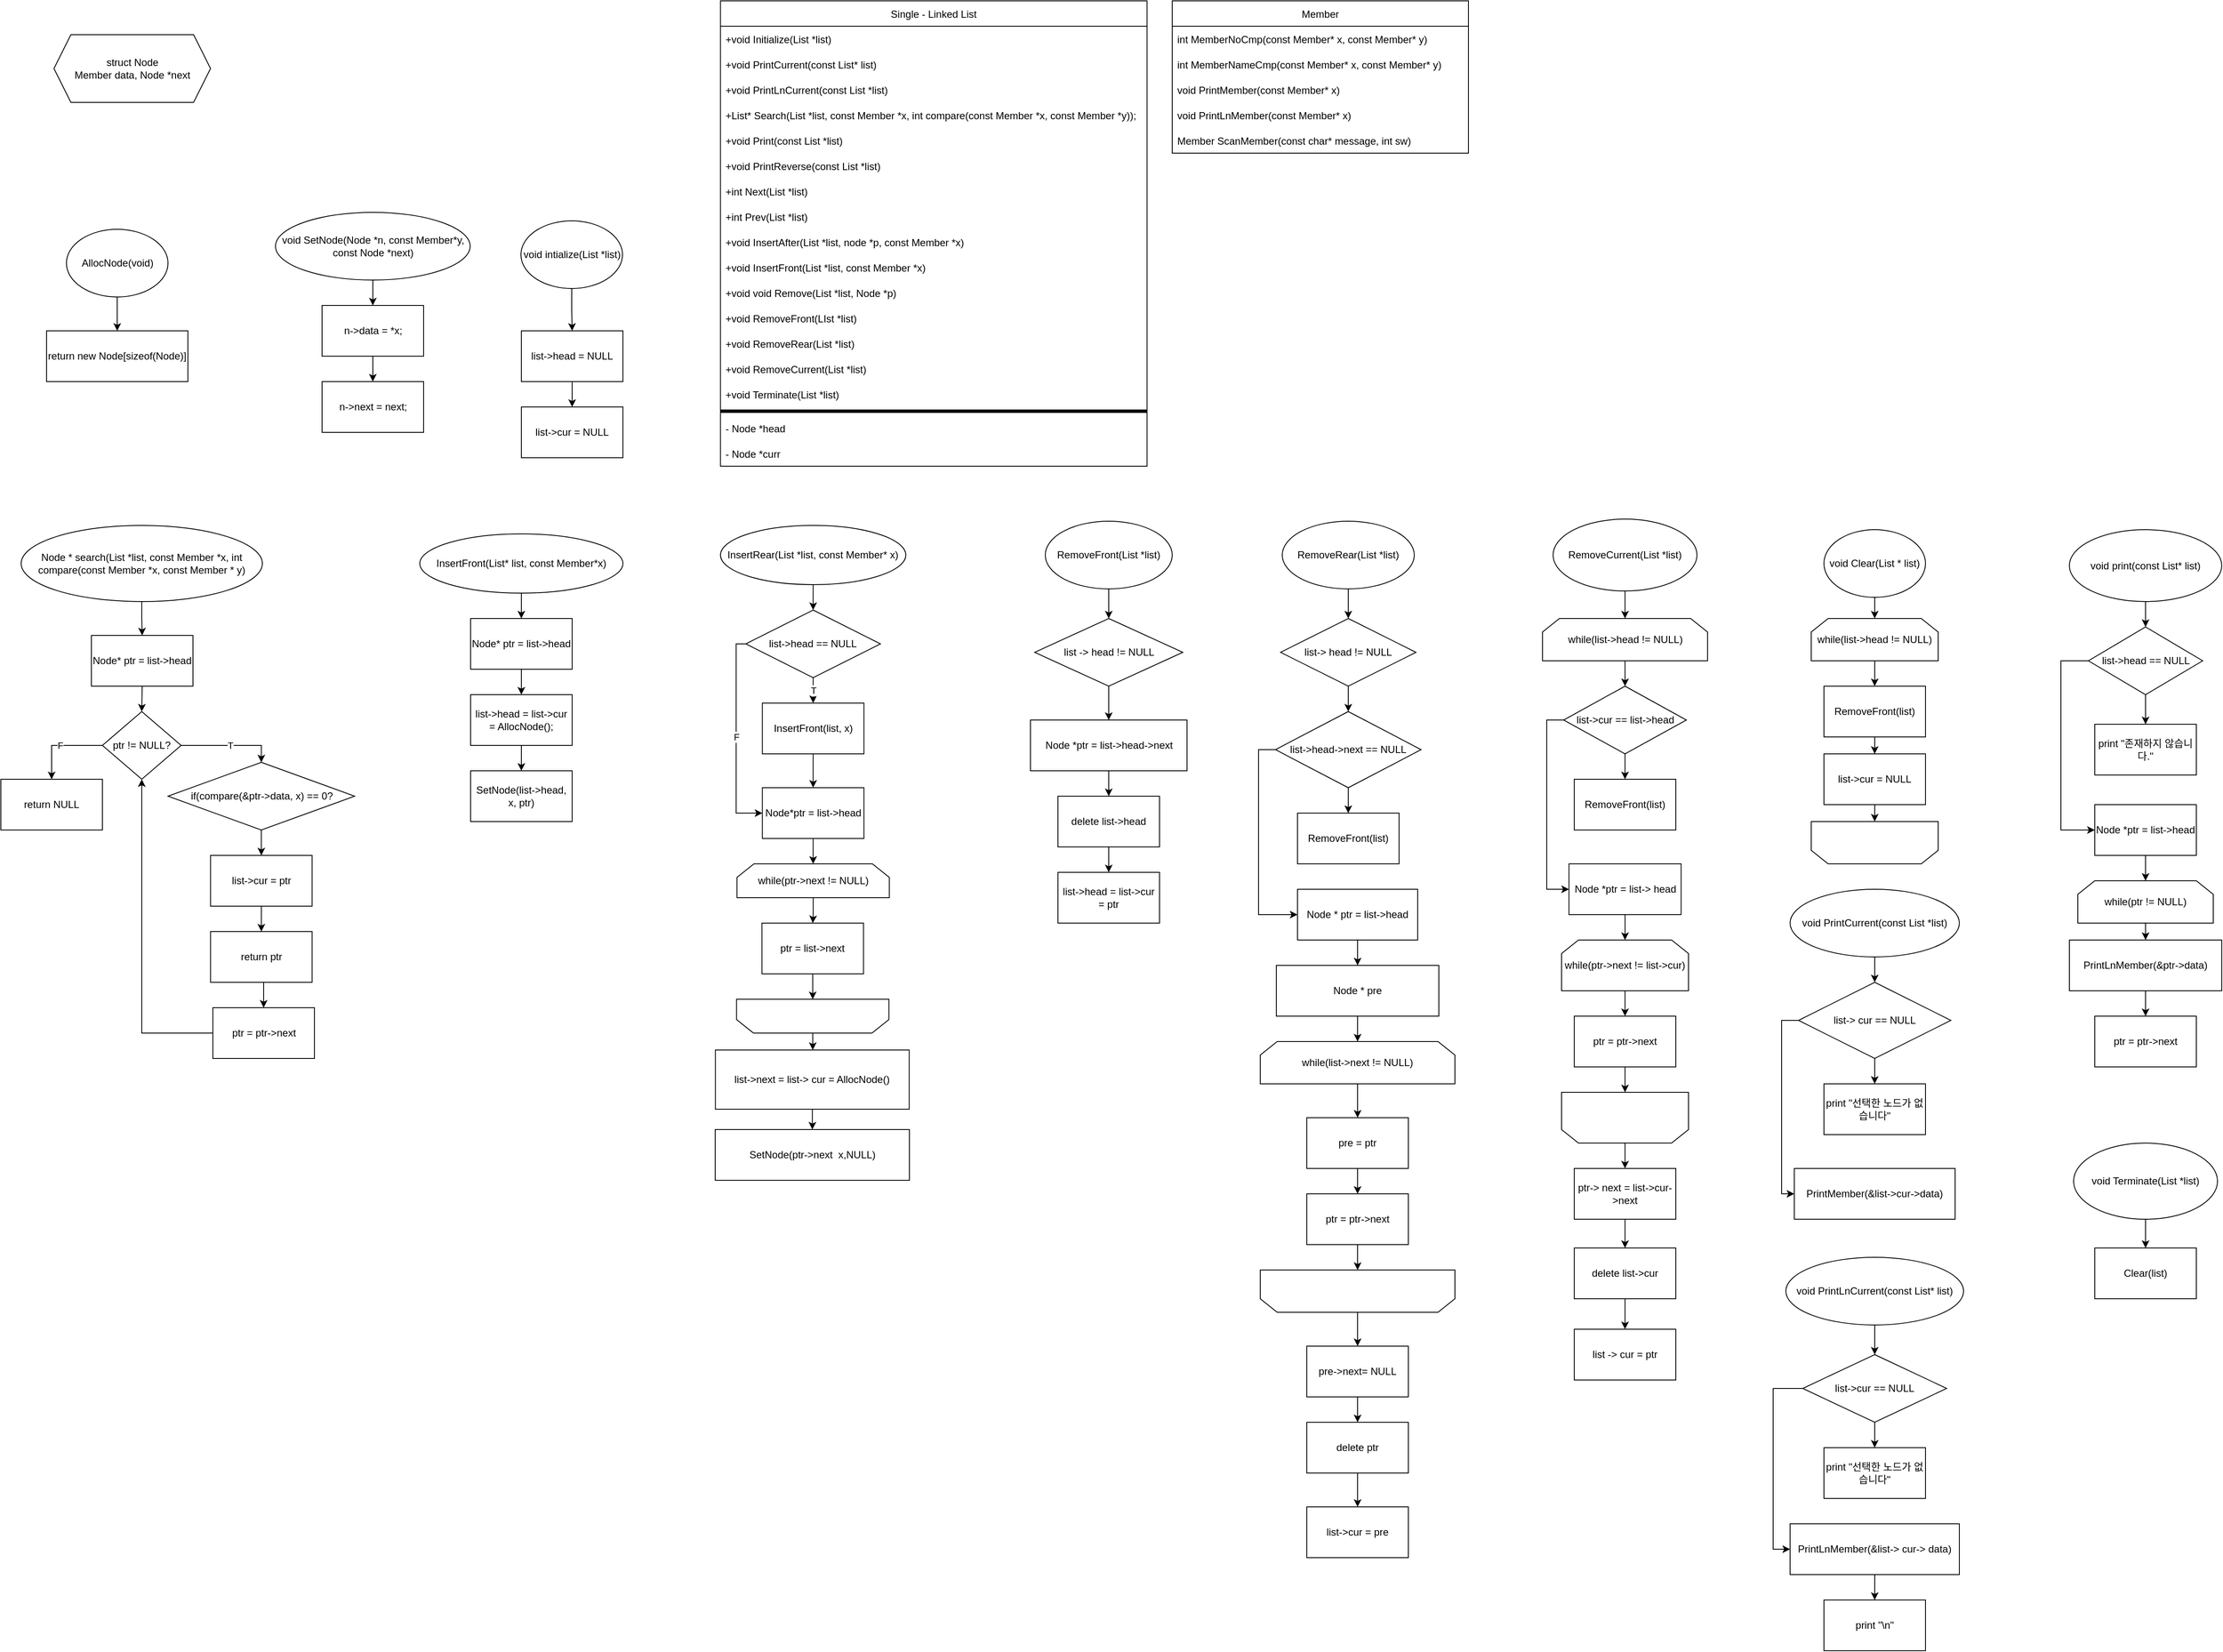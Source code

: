 <mxfile version="20.0.4" type="github">
  <diagram id="bZ1LjByeYP_x8m3-L8uM" name="Page-1">
    <mxGraphModel dx="2169" dy="1143" grid="1" gridSize="10" guides="1" tooltips="1" connect="1" arrows="1" fold="1" page="1" pageScale="1" pageWidth="827" pageHeight="1169" math="0" shadow="0">
      <root>
        <mxCell id="0" />
        <mxCell id="1" parent="0" />
        <mxCell id="cGqNXlatH1Jgpsp9AMWz-36" value="Member" style="swimlane;fontStyle=0;childLayout=stackLayout;horizontal=1;startSize=30;horizontalStack=0;resizeParent=1;resizeParentMax=0;resizeLast=0;collapsible=1;marginBottom=0;" parent="1" vertex="1">
          <mxGeometry x="1410" y="20" width="350" height="180" as="geometry" />
        </mxCell>
        <mxCell id="cGqNXlatH1Jgpsp9AMWz-37" value="int MemberNoCmp(const Member* x, const Member* y)" style="text;strokeColor=none;fillColor=none;align=left;verticalAlign=middle;spacingLeft=4;spacingRight=4;overflow=hidden;points=[[0,0.5],[1,0.5]];portConstraint=eastwest;rotatable=0;" parent="cGqNXlatH1Jgpsp9AMWz-36" vertex="1">
          <mxGeometry y="30" width="350" height="30" as="geometry" />
        </mxCell>
        <mxCell id="cGqNXlatH1Jgpsp9AMWz-38" value="int MemberNameCmp(const Member* x, const Member* y)" style="text;strokeColor=none;fillColor=none;align=left;verticalAlign=middle;spacingLeft=4;spacingRight=4;overflow=hidden;points=[[0,0.5],[1,0.5]];portConstraint=eastwest;rotatable=0;" parent="cGqNXlatH1Jgpsp9AMWz-36" vertex="1">
          <mxGeometry y="60" width="350" height="30" as="geometry" />
        </mxCell>
        <mxCell id="cGqNXlatH1Jgpsp9AMWz-40" value="void PrintMember(const Member* x)" style="text;strokeColor=none;fillColor=none;align=left;verticalAlign=middle;spacingLeft=4;spacingRight=4;overflow=hidden;points=[[0,0.5],[1,0.5]];portConstraint=eastwest;rotatable=0;" parent="cGqNXlatH1Jgpsp9AMWz-36" vertex="1">
          <mxGeometry y="90" width="350" height="30" as="geometry" />
        </mxCell>
        <mxCell id="cGqNXlatH1Jgpsp9AMWz-39" value="void PrintLnMember(const Member* x)" style="text;strokeColor=none;fillColor=none;align=left;verticalAlign=middle;spacingLeft=4;spacingRight=4;overflow=hidden;points=[[0,0.5],[1,0.5]];portConstraint=eastwest;rotatable=0;" parent="cGqNXlatH1Jgpsp9AMWz-36" vertex="1">
          <mxGeometry y="120" width="350" height="30" as="geometry" />
        </mxCell>
        <mxCell id="cGqNXlatH1Jgpsp9AMWz-41" value="Member ScanMember(const char* message, int sw)" style="text;strokeColor=none;fillColor=none;align=left;verticalAlign=middle;spacingLeft=4;spacingRight=4;overflow=hidden;points=[[0,0.5],[1,0.5]];portConstraint=eastwest;rotatable=0;" parent="cGqNXlatH1Jgpsp9AMWz-36" vertex="1">
          <mxGeometry y="150" width="350" height="30" as="geometry" />
        </mxCell>
        <mxCell id="cGqNXlatH1Jgpsp9AMWz-43" value="struct Node&lt;br&gt;Member data, Node *next" style="shape=hexagon;perimeter=hexagonPerimeter2;whiteSpace=wrap;html=1;fixedSize=1;" parent="1" vertex="1">
          <mxGeometry x="88.75" y="60" width="185" height="80" as="geometry" />
        </mxCell>
        <mxCell id="cGqNXlatH1Jgpsp9AMWz-47" style="edgeStyle=orthogonalEdgeStyle;rounded=0;orthogonalLoop=1;jettySize=auto;html=1;exitX=0.5;exitY=1;exitDx=0;exitDy=0;entryX=0.5;entryY=0;entryDx=0;entryDy=0;" parent="1" source="cGqNXlatH1Jgpsp9AMWz-45" target="cGqNXlatH1Jgpsp9AMWz-46" edge="1">
          <mxGeometry relative="1" as="geometry" />
        </mxCell>
        <mxCell id="cGqNXlatH1Jgpsp9AMWz-45" value="AllocNode(void)&lt;br&gt;" style="ellipse;whiteSpace=wrap;html=1;" parent="1" vertex="1">
          <mxGeometry x="103.5" y="290" width="120" height="80" as="geometry" />
        </mxCell>
        <mxCell id="cGqNXlatH1Jgpsp9AMWz-46" value="return new Node[sizeof(Node)]" style="rounded=0;whiteSpace=wrap;html=1;" parent="1" vertex="1">
          <mxGeometry x="80" y="410" width="167" height="60" as="geometry" />
        </mxCell>
        <mxCell id="cGqNXlatH1Jgpsp9AMWz-50" style="edgeStyle=orthogonalEdgeStyle;rounded=0;orthogonalLoop=1;jettySize=auto;html=1;exitX=0.5;exitY=1;exitDx=0;exitDy=0;entryX=0.5;entryY=0;entryDx=0;entryDy=0;" parent="1" source="cGqNXlatH1Jgpsp9AMWz-48" target="cGqNXlatH1Jgpsp9AMWz-49" edge="1">
          <mxGeometry relative="1" as="geometry" />
        </mxCell>
        <mxCell id="cGqNXlatH1Jgpsp9AMWz-48" value="void SetNode(Node *n, const Member*y, const Node *next)" style="ellipse;whiteSpace=wrap;html=1;" parent="1" vertex="1">
          <mxGeometry x="350.5" y="270" width="230" height="80" as="geometry" />
        </mxCell>
        <mxCell id="cGqNXlatH1Jgpsp9AMWz-52" value="" style="edgeStyle=orthogonalEdgeStyle;rounded=0;orthogonalLoop=1;jettySize=auto;html=1;" parent="1" source="cGqNXlatH1Jgpsp9AMWz-49" target="cGqNXlatH1Jgpsp9AMWz-51" edge="1">
          <mxGeometry relative="1" as="geometry" />
        </mxCell>
        <mxCell id="cGqNXlatH1Jgpsp9AMWz-49" value="n-&amp;gt;data = *x;" style="rounded=0;whiteSpace=wrap;html=1;" parent="1" vertex="1">
          <mxGeometry x="405.5" y="380" width="120" height="60" as="geometry" />
        </mxCell>
        <mxCell id="cGqNXlatH1Jgpsp9AMWz-51" value="n-&amp;gt;next = next;" style="whiteSpace=wrap;html=1;rounded=0;" parent="1" vertex="1">
          <mxGeometry x="405.5" y="470" width="120" height="60" as="geometry" />
        </mxCell>
        <mxCell id="cGqNXlatH1Jgpsp9AMWz-55" value="" style="edgeStyle=orthogonalEdgeStyle;rounded=0;orthogonalLoop=1;jettySize=auto;html=1;" parent="1" source="cGqNXlatH1Jgpsp9AMWz-53" target="cGqNXlatH1Jgpsp9AMWz-54" edge="1">
          <mxGeometry relative="1" as="geometry" />
        </mxCell>
        <mxCell id="cGqNXlatH1Jgpsp9AMWz-53" value="void intialize(List *list)" style="ellipse;whiteSpace=wrap;html=1;" parent="1" vertex="1">
          <mxGeometry x="640.5" y="280" width="120" height="80" as="geometry" />
        </mxCell>
        <mxCell id="cGqNXlatH1Jgpsp9AMWz-57" value="" style="edgeStyle=orthogonalEdgeStyle;rounded=0;orthogonalLoop=1;jettySize=auto;html=1;" parent="1" source="cGqNXlatH1Jgpsp9AMWz-54" target="cGqNXlatH1Jgpsp9AMWz-56" edge="1">
          <mxGeometry relative="1" as="geometry" />
        </mxCell>
        <mxCell id="cGqNXlatH1Jgpsp9AMWz-54" value="list-&amp;gt;head = NULL" style="whiteSpace=wrap;html=1;" parent="1" vertex="1">
          <mxGeometry x="641" y="410" width="120" height="60" as="geometry" />
        </mxCell>
        <mxCell id="cGqNXlatH1Jgpsp9AMWz-56" value="list-&amp;gt;cur = NULL" style="whiteSpace=wrap;html=1;" parent="1" vertex="1">
          <mxGeometry x="641" y="500" width="120" height="60" as="geometry" />
        </mxCell>
        <mxCell id="cGqNXlatH1Jgpsp9AMWz-60" style="edgeStyle=orthogonalEdgeStyle;rounded=0;orthogonalLoop=1;jettySize=auto;html=1;exitX=0.5;exitY=1;exitDx=0;exitDy=0;" parent="1" source="cGqNXlatH1Jgpsp9AMWz-58" target="cGqNXlatH1Jgpsp9AMWz-59" edge="1">
          <mxGeometry relative="1" as="geometry" />
        </mxCell>
        <mxCell id="cGqNXlatH1Jgpsp9AMWz-58" value="Node * search(List *list, const Member *x, int compare(const Member *x, const Member * y)" style="ellipse;whiteSpace=wrap;html=1;" parent="1" vertex="1">
          <mxGeometry x="50" y="640" width="285" height="90" as="geometry" />
        </mxCell>
        <mxCell id="cGqNXlatH1Jgpsp9AMWz-62" style="edgeStyle=orthogonalEdgeStyle;rounded=0;orthogonalLoop=1;jettySize=auto;html=1;exitX=0.5;exitY=1;exitDx=0;exitDy=0;entryX=0.5;entryY=0;entryDx=0;entryDy=0;" parent="1" source="cGqNXlatH1Jgpsp9AMWz-59" target="cGqNXlatH1Jgpsp9AMWz-63" edge="1">
          <mxGeometry relative="1" as="geometry">
            <mxPoint x="193" y="860" as="targetPoint" />
          </mxGeometry>
        </mxCell>
        <mxCell id="cGqNXlatH1Jgpsp9AMWz-59" value="Node* ptr = list-&amp;gt;head" style="rounded=0;whiteSpace=wrap;html=1;" parent="1" vertex="1">
          <mxGeometry x="133" y="770" width="120" height="60" as="geometry" />
        </mxCell>
        <mxCell id="cGqNXlatH1Jgpsp9AMWz-64" value="F" style="edgeStyle=orthogonalEdgeStyle;rounded=0;orthogonalLoop=1;jettySize=auto;html=1;exitX=0;exitY=0.5;exitDx=0;exitDy=0;entryX=0.5;entryY=0;entryDx=0;entryDy=0;" parent="1" source="cGqNXlatH1Jgpsp9AMWz-63" target="cGqNXlatH1Jgpsp9AMWz-65" edge="1">
          <mxGeometry relative="1" as="geometry">
            <mxPoint x="70" y="930" as="targetPoint" />
          </mxGeometry>
        </mxCell>
        <mxCell id="cGqNXlatH1Jgpsp9AMWz-80" value="T" style="edgeStyle=orthogonalEdgeStyle;rounded=0;orthogonalLoop=1;jettySize=auto;html=1;exitX=1;exitY=0.5;exitDx=0;exitDy=0;entryX=0.5;entryY=0;entryDx=0;entryDy=0;" parent="1" source="cGqNXlatH1Jgpsp9AMWz-63" target="cGqNXlatH1Jgpsp9AMWz-68" edge="1">
          <mxGeometry relative="1" as="geometry" />
        </mxCell>
        <mxCell id="cGqNXlatH1Jgpsp9AMWz-63" value="ptr != NULL?" style="rhombus;whiteSpace=wrap;html=1;" parent="1" vertex="1">
          <mxGeometry x="146" y="860" width="93" height="80" as="geometry" />
        </mxCell>
        <mxCell id="cGqNXlatH1Jgpsp9AMWz-65" value="return NULL" style="rounded=0;whiteSpace=wrap;html=1;" parent="1" vertex="1">
          <mxGeometry x="26" y="940" width="120" height="60" as="geometry" />
        </mxCell>
        <mxCell id="cGqNXlatH1Jgpsp9AMWz-72" value="" style="edgeStyle=orthogonalEdgeStyle;rounded=0;orthogonalLoop=1;jettySize=auto;html=1;" parent="1" source="cGqNXlatH1Jgpsp9AMWz-68" target="cGqNXlatH1Jgpsp9AMWz-71" edge="1">
          <mxGeometry relative="1" as="geometry" />
        </mxCell>
        <mxCell id="cGqNXlatH1Jgpsp9AMWz-68" value="if(compare(&amp;amp;ptr-&amp;gt;data, x) == 0?" style="rhombus;whiteSpace=wrap;html=1;" parent="1" vertex="1">
          <mxGeometry x="223.5" y="920" width="220.5" height="80" as="geometry" />
        </mxCell>
        <mxCell id="cGqNXlatH1Jgpsp9AMWz-74" value="" style="edgeStyle=orthogonalEdgeStyle;rounded=0;orthogonalLoop=1;jettySize=auto;html=1;" parent="1" source="cGqNXlatH1Jgpsp9AMWz-71" target="cGqNXlatH1Jgpsp9AMWz-73" edge="1">
          <mxGeometry relative="1" as="geometry" />
        </mxCell>
        <mxCell id="cGqNXlatH1Jgpsp9AMWz-71" value="list-&amp;gt;cur = ptr&lt;br&gt;" style="whiteSpace=wrap;html=1;" parent="1" vertex="1">
          <mxGeometry x="273.75" y="1030" width="120" height="60" as="geometry" />
        </mxCell>
        <mxCell id="cGqNXlatH1Jgpsp9AMWz-76" style="edgeStyle=orthogonalEdgeStyle;rounded=0;orthogonalLoop=1;jettySize=auto;html=1;exitX=0.5;exitY=1;exitDx=0;exitDy=0;entryX=0.5;entryY=0;entryDx=0;entryDy=0;" parent="1" source="cGqNXlatH1Jgpsp9AMWz-73" target="cGqNXlatH1Jgpsp9AMWz-75" edge="1">
          <mxGeometry relative="1" as="geometry" />
        </mxCell>
        <mxCell id="cGqNXlatH1Jgpsp9AMWz-73" value="return ptr" style="whiteSpace=wrap;html=1;" parent="1" vertex="1">
          <mxGeometry x="273.75" y="1120" width="120" height="60" as="geometry" />
        </mxCell>
        <mxCell id="cGqNXlatH1Jgpsp9AMWz-79" style="edgeStyle=orthogonalEdgeStyle;rounded=0;orthogonalLoop=1;jettySize=auto;html=1;exitX=0;exitY=0.5;exitDx=0;exitDy=0;entryX=0.5;entryY=1;entryDx=0;entryDy=0;" parent="1" source="cGqNXlatH1Jgpsp9AMWz-75" target="cGqNXlatH1Jgpsp9AMWz-63" edge="1">
          <mxGeometry relative="1" as="geometry" />
        </mxCell>
        <mxCell id="cGqNXlatH1Jgpsp9AMWz-75" value="ptr = ptr-&amp;gt;next" style="rounded=0;whiteSpace=wrap;html=1;" parent="1" vertex="1">
          <mxGeometry x="276.5" y="1210" width="120" height="60" as="geometry" />
        </mxCell>
        <mxCell id="cGqNXlatH1Jgpsp9AMWz-83" style="edgeStyle=orthogonalEdgeStyle;rounded=0;orthogonalLoop=1;jettySize=auto;html=1;exitX=0.5;exitY=1;exitDx=0;exitDy=0;entryX=0.5;entryY=0;entryDx=0;entryDy=0;" parent="1" source="cGqNXlatH1Jgpsp9AMWz-81" target="cGqNXlatH1Jgpsp9AMWz-82" edge="1">
          <mxGeometry relative="1" as="geometry" />
        </mxCell>
        <mxCell id="cGqNXlatH1Jgpsp9AMWz-81" value="InsertFront(List* list, const Member*x)" style="ellipse;whiteSpace=wrap;html=1;" parent="1" vertex="1">
          <mxGeometry x="521" y="650" width="240" height="70" as="geometry" />
        </mxCell>
        <mxCell id="cGqNXlatH1Jgpsp9AMWz-85" value="" style="edgeStyle=orthogonalEdgeStyle;rounded=0;orthogonalLoop=1;jettySize=auto;html=1;" parent="1" source="cGqNXlatH1Jgpsp9AMWz-82" target="cGqNXlatH1Jgpsp9AMWz-84" edge="1">
          <mxGeometry relative="1" as="geometry" />
        </mxCell>
        <mxCell id="cGqNXlatH1Jgpsp9AMWz-82" value="Node* ptr = list-&amp;gt;head" style="rounded=0;whiteSpace=wrap;html=1;" parent="1" vertex="1">
          <mxGeometry x="581" y="750" width="120" height="60" as="geometry" />
        </mxCell>
        <mxCell id="cGqNXlatH1Jgpsp9AMWz-87" style="edgeStyle=orthogonalEdgeStyle;rounded=0;orthogonalLoop=1;jettySize=auto;html=1;exitX=0.5;exitY=1;exitDx=0;exitDy=0;entryX=0.5;entryY=0;entryDx=0;entryDy=0;" parent="1" source="cGqNXlatH1Jgpsp9AMWz-84" target="cGqNXlatH1Jgpsp9AMWz-86" edge="1">
          <mxGeometry relative="1" as="geometry" />
        </mxCell>
        <mxCell id="cGqNXlatH1Jgpsp9AMWz-84" value="list-&amp;gt;head = list-&amp;gt;cur = AllocNode();" style="whiteSpace=wrap;html=1;rounded=0;" parent="1" vertex="1">
          <mxGeometry x="581" y="840" width="120" height="60" as="geometry" />
        </mxCell>
        <mxCell id="cGqNXlatH1Jgpsp9AMWz-86" value="SetNode(list-&amp;gt;head, x, ptr)" style="rounded=0;whiteSpace=wrap;html=1;" parent="1" vertex="1">
          <mxGeometry x="581" y="930" width="120" height="60" as="geometry" />
        </mxCell>
        <mxCell id="cGqNXlatH1Jgpsp9AMWz-90" style="edgeStyle=orthogonalEdgeStyle;rounded=0;orthogonalLoop=1;jettySize=auto;html=1;exitX=0.5;exitY=1;exitDx=0;exitDy=0;entryX=0.5;entryY=0;entryDx=0;entryDy=0;" parent="1" source="cGqNXlatH1Jgpsp9AMWz-88" target="cGqNXlatH1Jgpsp9AMWz-89" edge="1">
          <mxGeometry relative="1" as="geometry" />
        </mxCell>
        <mxCell id="cGqNXlatH1Jgpsp9AMWz-88" value="InsertRear(List *list, const Member* x)" style="ellipse;whiteSpace=wrap;html=1;" parent="1" vertex="1">
          <mxGeometry x="876.25" y="640" width="219" height="70" as="geometry" />
        </mxCell>
        <mxCell id="cGqNXlatH1Jgpsp9AMWz-92" value="T" style="edgeStyle=orthogonalEdgeStyle;rounded=0;orthogonalLoop=1;jettySize=auto;html=1;exitX=0.5;exitY=1;exitDx=0;exitDy=0;entryX=0.5;entryY=0;entryDx=0;entryDy=0;" parent="1" source="cGqNXlatH1Jgpsp9AMWz-89" target="cGqNXlatH1Jgpsp9AMWz-91" edge="1">
          <mxGeometry relative="1" as="geometry" />
        </mxCell>
        <mxCell id="cGqNXlatH1Jgpsp9AMWz-97" value="F" style="edgeStyle=orthogonalEdgeStyle;rounded=0;orthogonalLoop=1;jettySize=auto;html=1;exitX=0;exitY=0.5;exitDx=0;exitDy=0;entryX=0;entryY=0.5;entryDx=0;entryDy=0;" parent="1" source="cGqNXlatH1Jgpsp9AMWz-89" target="cGqNXlatH1Jgpsp9AMWz-99" edge="1">
          <mxGeometry relative="1" as="geometry">
            <mxPoint x="880.75" y="960" as="targetPoint" />
            <Array as="points">
              <mxPoint x="894.75" y="780" />
              <mxPoint x="894.75" y="980" />
            </Array>
          </mxGeometry>
        </mxCell>
        <mxCell id="cGqNXlatH1Jgpsp9AMWz-89" value="list-&amp;gt;head == NULL" style="rhombus;whiteSpace=wrap;html=1;" parent="1" vertex="1">
          <mxGeometry x="906.25" y="740" width="159" height="80" as="geometry" />
        </mxCell>
        <mxCell id="cGqNXlatH1Jgpsp9AMWz-98" style="edgeStyle=orthogonalEdgeStyle;rounded=0;orthogonalLoop=1;jettySize=auto;html=1;exitX=0.5;exitY=1;exitDx=0;exitDy=0;entryX=0.5;entryY=0;entryDx=0;entryDy=0;" parent="1" source="cGqNXlatH1Jgpsp9AMWz-91" target="cGqNXlatH1Jgpsp9AMWz-99" edge="1">
          <mxGeometry relative="1" as="geometry">
            <mxPoint x="985.75" y="940" as="targetPoint" />
          </mxGeometry>
        </mxCell>
        <mxCell id="cGqNXlatH1Jgpsp9AMWz-91" value="InsertFront(list, x)" style="rounded=0;whiteSpace=wrap;html=1;" parent="1" vertex="1">
          <mxGeometry x="925.75" y="850" width="120" height="60" as="geometry" />
        </mxCell>
        <mxCell id="cGqNXlatH1Jgpsp9AMWz-101" style="edgeStyle=orthogonalEdgeStyle;rounded=0;orthogonalLoop=1;jettySize=auto;html=1;exitX=0.5;exitY=1;exitDx=0;exitDy=0;entryX=0.5;entryY=0;entryDx=0;entryDy=0;" parent="1" source="cGqNXlatH1Jgpsp9AMWz-99" target="cGqNXlatH1Jgpsp9AMWz-100" edge="1">
          <mxGeometry relative="1" as="geometry" />
        </mxCell>
        <mxCell id="cGqNXlatH1Jgpsp9AMWz-99" value="Node*ptr = list-&amp;gt;head" style="rounded=0;whiteSpace=wrap;html=1;" parent="1" vertex="1">
          <mxGeometry x="925.75" y="950" width="120" height="60" as="geometry" />
        </mxCell>
        <mxCell id="cGqNXlatH1Jgpsp9AMWz-103" value="" style="edgeStyle=orthogonalEdgeStyle;rounded=0;orthogonalLoop=1;jettySize=auto;html=1;" parent="1" source="cGqNXlatH1Jgpsp9AMWz-100" target="cGqNXlatH1Jgpsp9AMWz-102" edge="1">
          <mxGeometry relative="1" as="geometry" />
        </mxCell>
        <mxCell id="cGqNXlatH1Jgpsp9AMWz-100" value="while(ptr-&amp;gt;next != NULL)" style="shape=loopLimit;whiteSpace=wrap;html=1;" parent="1" vertex="1">
          <mxGeometry x="895.75" y="1040" width="180" height="40" as="geometry" />
        </mxCell>
        <mxCell id="cGqNXlatH1Jgpsp9AMWz-106" style="edgeStyle=orthogonalEdgeStyle;rounded=0;orthogonalLoop=1;jettySize=auto;html=1;exitX=0.5;exitY=1;exitDx=0;exitDy=0;entryX=0.5;entryY=1;entryDx=0;entryDy=0;" parent="1" source="cGqNXlatH1Jgpsp9AMWz-102" target="cGqNXlatH1Jgpsp9AMWz-105" edge="1">
          <mxGeometry relative="1" as="geometry" />
        </mxCell>
        <mxCell id="cGqNXlatH1Jgpsp9AMWz-102" value="ptr = list-&amp;gt;next" style="whiteSpace=wrap;html=1;" parent="1" vertex="1">
          <mxGeometry x="925.25" y="1110" width="120" height="60" as="geometry" />
        </mxCell>
        <mxCell id="cGqNXlatH1Jgpsp9AMWz-108" value="" style="edgeStyle=orthogonalEdgeStyle;rounded=0;orthogonalLoop=1;jettySize=auto;html=1;" parent="1" source="cGqNXlatH1Jgpsp9AMWz-105" target="cGqNXlatH1Jgpsp9AMWz-107" edge="1">
          <mxGeometry relative="1" as="geometry" />
        </mxCell>
        <mxCell id="cGqNXlatH1Jgpsp9AMWz-105" value="" style="shape=loopLimit;whiteSpace=wrap;html=1;rotation=-180;" parent="1" vertex="1">
          <mxGeometry x="895.25" y="1200" width="180" height="40" as="geometry" />
        </mxCell>
        <mxCell id="cGqNXlatH1Jgpsp9AMWz-110" value="" style="edgeStyle=orthogonalEdgeStyle;rounded=0;orthogonalLoop=1;jettySize=auto;html=1;" parent="1" source="cGqNXlatH1Jgpsp9AMWz-107" target="cGqNXlatH1Jgpsp9AMWz-109" edge="1">
          <mxGeometry relative="1" as="geometry" />
        </mxCell>
        <mxCell id="cGqNXlatH1Jgpsp9AMWz-107" value="list-&amp;gt;next = list-&amp;gt; cur = AllocNode()" style="whiteSpace=wrap;html=1;" parent="1" vertex="1">
          <mxGeometry x="870.25" y="1260" width="229" height="70" as="geometry" />
        </mxCell>
        <mxCell id="cGqNXlatH1Jgpsp9AMWz-109" value="SetNode(ptr-&amp;gt;next&amp;nbsp; x,NULL)" style="whiteSpace=wrap;html=1;" parent="1" vertex="1">
          <mxGeometry x="870" y="1354" width="229.5" height="60" as="geometry" />
        </mxCell>
        <mxCell id="cGqNXlatH1Jgpsp9AMWz-113" style="edgeStyle=orthogonalEdgeStyle;rounded=0;orthogonalLoop=1;jettySize=auto;html=1;exitX=0.5;exitY=1;exitDx=0;exitDy=0;entryX=0.5;entryY=0;entryDx=0;entryDy=0;" parent="1" source="cGqNXlatH1Jgpsp9AMWz-111" target="cGqNXlatH1Jgpsp9AMWz-112" edge="1">
          <mxGeometry relative="1" as="geometry" />
        </mxCell>
        <mxCell id="cGqNXlatH1Jgpsp9AMWz-111" value="RemoveFront(List *list)" style="ellipse;whiteSpace=wrap;html=1;" parent="1" vertex="1">
          <mxGeometry x="1260" y="635" width="150" height="80" as="geometry" />
        </mxCell>
        <mxCell id="cGqNXlatH1Jgpsp9AMWz-115" style="edgeStyle=orthogonalEdgeStyle;rounded=0;orthogonalLoop=1;jettySize=auto;html=1;exitX=0.5;exitY=1;exitDx=0;exitDy=0;entryX=0.5;entryY=0;entryDx=0;entryDy=0;" parent="1" source="cGqNXlatH1Jgpsp9AMWz-112" target="cGqNXlatH1Jgpsp9AMWz-114" edge="1">
          <mxGeometry relative="1" as="geometry" />
        </mxCell>
        <mxCell id="cGqNXlatH1Jgpsp9AMWz-112" value="list -&amp;gt; head != NULL" style="rhombus;whiteSpace=wrap;html=1;" parent="1" vertex="1">
          <mxGeometry x="1247.5" y="750" width="175" height="80" as="geometry" />
        </mxCell>
        <mxCell id="cGqNXlatH1Jgpsp9AMWz-118" style="edgeStyle=orthogonalEdgeStyle;rounded=0;orthogonalLoop=1;jettySize=auto;html=1;exitX=0.5;exitY=1;exitDx=0;exitDy=0;entryX=0.5;entryY=0;entryDx=0;entryDy=0;" parent="1" source="cGqNXlatH1Jgpsp9AMWz-114" target="cGqNXlatH1Jgpsp9AMWz-117" edge="1">
          <mxGeometry relative="1" as="geometry" />
        </mxCell>
        <mxCell id="cGqNXlatH1Jgpsp9AMWz-114" value="Node *ptr = list-&amp;gt;head-&amp;gt;next" style="rounded=0;whiteSpace=wrap;html=1;" parent="1" vertex="1">
          <mxGeometry x="1242.5" y="870" width="185" height="60" as="geometry" />
        </mxCell>
        <mxCell id="cGqNXlatH1Jgpsp9AMWz-120" style="edgeStyle=orthogonalEdgeStyle;rounded=0;orthogonalLoop=1;jettySize=auto;html=1;exitX=0.5;exitY=1;exitDx=0;exitDy=0;entryX=0.5;entryY=0;entryDx=0;entryDy=0;" parent="1" source="cGqNXlatH1Jgpsp9AMWz-117" target="cGqNXlatH1Jgpsp9AMWz-119" edge="1">
          <mxGeometry relative="1" as="geometry" />
        </mxCell>
        <mxCell id="cGqNXlatH1Jgpsp9AMWz-117" value="delete list-&amp;gt;head" style="rounded=0;whiteSpace=wrap;html=1;" parent="1" vertex="1">
          <mxGeometry x="1275" y="960" width="120" height="60" as="geometry" />
        </mxCell>
        <mxCell id="cGqNXlatH1Jgpsp9AMWz-119" value="list-&amp;gt;head = list-&amp;gt;cur = ptr" style="rounded=0;whiteSpace=wrap;html=1;" parent="1" vertex="1">
          <mxGeometry x="1275" y="1050" width="120" height="60" as="geometry" />
        </mxCell>
        <mxCell id="cGqNXlatH1Jgpsp9AMWz-123" style="edgeStyle=orthogonalEdgeStyle;rounded=0;orthogonalLoop=1;jettySize=auto;html=1;exitX=0.5;exitY=1;exitDx=0;exitDy=0;entryX=0.5;entryY=0;entryDx=0;entryDy=0;" parent="1" source="cGqNXlatH1Jgpsp9AMWz-121" target="cGqNXlatH1Jgpsp9AMWz-122" edge="1">
          <mxGeometry relative="1" as="geometry" />
        </mxCell>
        <mxCell id="cGqNXlatH1Jgpsp9AMWz-121" value="RemoveRear(List *list)" style="ellipse;whiteSpace=wrap;html=1;" parent="1" vertex="1">
          <mxGeometry x="1540" y="635" width="156" height="80" as="geometry" />
        </mxCell>
        <mxCell id="cGqNXlatH1Jgpsp9AMWz-125" style="edgeStyle=orthogonalEdgeStyle;rounded=0;orthogonalLoop=1;jettySize=auto;html=1;exitX=0.5;exitY=1;exitDx=0;exitDy=0;entryX=0.5;entryY=0;entryDx=0;entryDy=0;" parent="1" source="cGqNXlatH1Jgpsp9AMWz-122" target="cGqNXlatH1Jgpsp9AMWz-124" edge="1">
          <mxGeometry relative="1" as="geometry" />
        </mxCell>
        <mxCell id="cGqNXlatH1Jgpsp9AMWz-122" value="list-&amp;gt; head != NULL" style="rhombus;whiteSpace=wrap;html=1;" parent="1" vertex="1">
          <mxGeometry x="1538" y="750" width="160" height="80" as="geometry" />
        </mxCell>
        <mxCell id="cGqNXlatH1Jgpsp9AMWz-127" style="edgeStyle=orthogonalEdgeStyle;rounded=0;orthogonalLoop=1;jettySize=auto;html=1;exitX=0.5;exitY=1;exitDx=0;exitDy=0;entryX=0.5;entryY=0;entryDx=0;entryDy=0;" parent="1" source="cGqNXlatH1Jgpsp9AMWz-124" target="cGqNXlatH1Jgpsp9AMWz-126" edge="1">
          <mxGeometry relative="1" as="geometry" />
        </mxCell>
        <mxCell id="cGqNXlatH1Jgpsp9AMWz-130" style="edgeStyle=orthogonalEdgeStyle;rounded=0;orthogonalLoop=1;jettySize=auto;html=1;exitX=0;exitY=0.5;exitDx=0;exitDy=0;entryX=0;entryY=0.5;entryDx=0;entryDy=0;" parent="1" source="cGqNXlatH1Jgpsp9AMWz-124" target="cGqNXlatH1Jgpsp9AMWz-131" edge="1">
          <mxGeometry relative="1" as="geometry">
            <mxPoint x="1510" y="1100" as="targetPoint" />
          </mxGeometry>
        </mxCell>
        <mxCell id="cGqNXlatH1Jgpsp9AMWz-124" value="list-&amp;gt;head-&amp;gt;next == NULL" style="rhombus;whiteSpace=wrap;html=1;" parent="1" vertex="1">
          <mxGeometry x="1532" y="860" width="172" height="90" as="geometry" />
        </mxCell>
        <mxCell id="cGqNXlatH1Jgpsp9AMWz-126" value="RemoveFront(list)" style="rounded=0;whiteSpace=wrap;html=1;" parent="1" vertex="1">
          <mxGeometry x="1558" y="980" width="120" height="60" as="geometry" />
        </mxCell>
        <mxCell id="cGqNXlatH1Jgpsp9AMWz-133" value="" style="edgeStyle=orthogonalEdgeStyle;rounded=0;orthogonalLoop=1;jettySize=auto;html=1;" parent="1" source="cGqNXlatH1Jgpsp9AMWz-131" target="cGqNXlatH1Jgpsp9AMWz-132" edge="1">
          <mxGeometry relative="1" as="geometry" />
        </mxCell>
        <mxCell id="cGqNXlatH1Jgpsp9AMWz-131" value="Node * ptr = list-&amp;gt;head" style="rounded=0;whiteSpace=wrap;html=1;" parent="1" vertex="1">
          <mxGeometry x="1558" y="1070" width="142" height="60" as="geometry" />
        </mxCell>
        <mxCell id="cGqNXlatH1Jgpsp9AMWz-135" style="edgeStyle=orthogonalEdgeStyle;rounded=0;orthogonalLoop=1;jettySize=auto;html=1;exitX=0.5;exitY=1;exitDx=0;exitDy=0;entryX=0.5;entryY=0;entryDx=0;entryDy=0;" parent="1" source="cGqNXlatH1Jgpsp9AMWz-132" target="cGqNXlatH1Jgpsp9AMWz-134" edge="1">
          <mxGeometry relative="1" as="geometry" />
        </mxCell>
        <mxCell id="cGqNXlatH1Jgpsp9AMWz-132" value="Node * pre" style="whiteSpace=wrap;html=1;rounded=0;" parent="1" vertex="1">
          <mxGeometry x="1533" y="1160" width="192" height="60" as="geometry" />
        </mxCell>
        <mxCell id="cGqNXlatH1Jgpsp9AMWz-137" value="" style="edgeStyle=orthogonalEdgeStyle;rounded=0;orthogonalLoop=1;jettySize=auto;html=1;" parent="1" source="cGqNXlatH1Jgpsp9AMWz-134" target="cGqNXlatH1Jgpsp9AMWz-136" edge="1">
          <mxGeometry relative="1" as="geometry" />
        </mxCell>
        <mxCell id="cGqNXlatH1Jgpsp9AMWz-134" value="while(list-&amp;gt;next != NULL)" style="shape=loopLimit;whiteSpace=wrap;html=1;" parent="1" vertex="1">
          <mxGeometry x="1514" y="1250" width="230" height="50" as="geometry" />
        </mxCell>
        <mxCell id="cGqNXlatH1Jgpsp9AMWz-139" value="" style="edgeStyle=orthogonalEdgeStyle;rounded=0;orthogonalLoop=1;jettySize=auto;html=1;" parent="1" source="cGqNXlatH1Jgpsp9AMWz-136" target="cGqNXlatH1Jgpsp9AMWz-138" edge="1">
          <mxGeometry relative="1" as="geometry" />
        </mxCell>
        <mxCell id="cGqNXlatH1Jgpsp9AMWz-136" value="pre = ptr" style="whiteSpace=wrap;html=1;" parent="1" vertex="1">
          <mxGeometry x="1569" y="1340" width="120" height="60" as="geometry" />
        </mxCell>
        <mxCell id="cGqNXlatH1Jgpsp9AMWz-142" style="edgeStyle=orthogonalEdgeStyle;rounded=0;orthogonalLoop=1;jettySize=auto;html=1;exitX=0.5;exitY=1;exitDx=0;exitDy=0;entryX=0.5;entryY=1;entryDx=0;entryDy=0;" parent="1" source="cGqNXlatH1Jgpsp9AMWz-138" target="cGqNXlatH1Jgpsp9AMWz-141" edge="1">
          <mxGeometry relative="1" as="geometry" />
        </mxCell>
        <mxCell id="cGqNXlatH1Jgpsp9AMWz-138" value="ptr = ptr-&amp;gt;next" style="whiteSpace=wrap;html=1;" parent="1" vertex="1">
          <mxGeometry x="1569" y="1430" width="120" height="60" as="geometry" />
        </mxCell>
        <mxCell id="cGqNXlatH1Jgpsp9AMWz-144" value="" style="edgeStyle=orthogonalEdgeStyle;rounded=0;orthogonalLoop=1;jettySize=auto;html=1;" parent="1" source="cGqNXlatH1Jgpsp9AMWz-141" target="cGqNXlatH1Jgpsp9AMWz-143" edge="1">
          <mxGeometry relative="1" as="geometry" />
        </mxCell>
        <mxCell id="cGqNXlatH1Jgpsp9AMWz-141" value="" style="shape=loopLimit;whiteSpace=wrap;html=1;rotation=-180;" parent="1" vertex="1">
          <mxGeometry x="1514" y="1520" width="230" height="50" as="geometry" />
        </mxCell>
        <mxCell id="cGqNXlatH1Jgpsp9AMWz-146" value="" style="edgeStyle=orthogonalEdgeStyle;rounded=0;orthogonalLoop=1;jettySize=auto;html=1;" parent="1" source="cGqNXlatH1Jgpsp9AMWz-143" target="cGqNXlatH1Jgpsp9AMWz-145" edge="1">
          <mxGeometry relative="1" as="geometry" />
        </mxCell>
        <mxCell id="cGqNXlatH1Jgpsp9AMWz-143" value="pre-&amp;gt;next= NULL" style="whiteSpace=wrap;html=1;" parent="1" vertex="1">
          <mxGeometry x="1569" y="1610" width="120" height="60" as="geometry" />
        </mxCell>
        <mxCell id="cGqNXlatH1Jgpsp9AMWz-148" value="" style="edgeStyle=orthogonalEdgeStyle;rounded=0;orthogonalLoop=1;jettySize=auto;html=1;" parent="1" source="cGqNXlatH1Jgpsp9AMWz-145" target="cGqNXlatH1Jgpsp9AMWz-147" edge="1">
          <mxGeometry relative="1" as="geometry" />
        </mxCell>
        <mxCell id="cGqNXlatH1Jgpsp9AMWz-145" value="delete ptr" style="whiteSpace=wrap;html=1;" parent="1" vertex="1">
          <mxGeometry x="1569" y="1700" width="120" height="60" as="geometry" />
        </mxCell>
        <mxCell id="cGqNXlatH1Jgpsp9AMWz-147" value="list-&amp;gt;cur = pre" style="whiteSpace=wrap;html=1;" parent="1" vertex="1">
          <mxGeometry x="1569" y="1800" width="120" height="60" as="geometry" />
        </mxCell>
        <mxCell id="cGqNXlatH1Jgpsp9AMWz-151" style="edgeStyle=orthogonalEdgeStyle;rounded=0;orthogonalLoop=1;jettySize=auto;html=1;exitX=0.5;exitY=1;exitDx=0;exitDy=0;entryX=0.5;entryY=0;entryDx=0;entryDy=0;" parent="1" source="cGqNXlatH1Jgpsp9AMWz-149" target="cGqNXlatH1Jgpsp9AMWz-150" edge="1">
          <mxGeometry relative="1" as="geometry" />
        </mxCell>
        <mxCell id="cGqNXlatH1Jgpsp9AMWz-149" value="RemoveCurrent(List *list)" style="ellipse;whiteSpace=wrap;html=1;" parent="1" vertex="1">
          <mxGeometry x="1860" y="632.5" width="170" height="85" as="geometry" />
        </mxCell>
        <mxCell id="cGqNXlatH1Jgpsp9AMWz-153" style="edgeStyle=orthogonalEdgeStyle;rounded=0;orthogonalLoop=1;jettySize=auto;html=1;exitX=0.5;exitY=1;exitDx=0;exitDy=0;entryX=0.5;entryY=0;entryDx=0;entryDy=0;" parent="1" source="cGqNXlatH1Jgpsp9AMWz-150" target="cGqNXlatH1Jgpsp9AMWz-152" edge="1">
          <mxGeometry relative="1" as="geometry" />
        </mxCell>
        <mxCell id="cGqNXlatH1Jgpsp9AMWz-150" value="while(list-&amp;gt;head != NULL)" style="shape=loopLimit;whiteSpace=wrap;html=1;" parent="1" vertex="1">
          <mxGeometry x="1847.5" y="750" width="195" height="50" as="geometry" />
        </mxCell>
        <mxCell id="cGqNXlatH1Jgpsp9AMWz-155" style="edgeStyle=orthogonalEdgeStyle;rounded=0;orthogonalLoop=1;jettySize=auto;html=1;exitX=0.5;exitY=1;exitDx=0;exitDy=0;entryX=0.5;entryY=0;entryDx=0;entryDy=0;" parent="1" source="cGqNXlatH1Jgpsp9AMWz-152" target="cGqNXlatH1Jgpsp9AMWz-154" edge="1">
          <mxGeometry relative="1" as="geometry" />
        </mxCell>
        <mxCell id="cGqNXlatH1Jgpsp9AMWz-157" style="edgeStyle=orthogonalEdgeStyle;rounded=0;orthogonalLoop=1;jettySize=auto;html=1;exitX=0;exitY=0.5;exitDx=0;exitDy=0;entryX=0;entryY=0.5;entryDx=0;entryDy=0;" parent="1" source="cGqNXlatH1Jgpsp9AMWz-152" target="cGqNXlatH1Jgpsp9AMWz-156" edge="1">
          <mxGeometry relative="1" as="geometry" />
        </mxCell>
        <mxCell id="cGqNXlatH1Jgpsp9AMWz-152" value="list-&amp;gt;cur == list-&amp;gt;head" style="rhombus;whiteSpace=wrap;html=1;" parent="1" vertex="1">
          <mxGeometry x="1872.5" y="830" width="145" height="80" as="geometry" />
        </mxCell>
        <mxCell id="cGqNXlatH1Jgpsp9AMWz-154" value="RemoveFront(list)" style="rounded=0;whiteSpace=wrap;html=1;" parent="1" vertex="1">
          <mxGeometry x="1885" y="940" width="120" height="60" as="geometry" />
        </mxCell>
        <mxCell id="cGqNXlatH1Jgpsp9AMWz-159" value="" style="edgeStyle=orthogonalEdgeStyle;rounded=0;orthogonalLoop=1;jettySize=auto;html=1;" parent="1" source="cGqNXlatH1Jgpsp9AMWz-156" edge="1">
          <mxGeometry relative="1" as="geometry">
            <mxPoint x="1945" y="1130" as="targetPoint" />
          </mxGeometry>
        </mxCell>
        <mxCell id="cGqNXlatH1Jgpsp9AMWz-156" value="Node *ptr = list-&amp;gt; head" style="rounded=0;whiteSpace=wrap;html=1;" parent="1" vertex="1">
          <mxGeometry x="1878.75" y="1040" width="132.5" height="60" as="geometry" />
        </mxCell>
        <mxCell id="cGqNXlatH1Jgpsp9AMWz-162" value="" style="edgeStyle=orthogonalEdgeStyle;rounded=0;orthogonalLoop=1;jettySize=auto;html=1;" parent="1" source="cGqNXlatH1Jgpsp9AMWz-160" target="cGqNXlatH1Jgpsp9AMWz-161" edge="1">
          <mxGeometry relative="1" as="geometry" />
        </mxCell>
        <mxCell id="cGqNXlatH1Jgpsp9AMWz-160" value="while(ptr-&amp;gt;next != list-&amp;gt;cur)" style="shape=loopLimit;whiteSpace=wrap;html=1;" parent="1" vertex="1">
          <mxGeometry x="1870" y="1130" width="150" height="60" as="geometry" />
        </mxCell>
        <mxCell id="cGqNXlatH1Jgpsp9AMWz-170" style="edgeStyle=orthogonalEdgeStyle;rounded=0;orthogonalLoop=1;jettySize=auto;html=1;exitX=0.5;exitY=1;exitDx=0;exitDy=0;entryX=0.5;entryY=1;entryDx=0;entryDy=0;" parent="1" source="cGqNXlatH1Jgpsp9AMWz-161" target="cGqNXlatH1Jgpsp9AMWz-169" edge="1">
          <mxGeometry relative="1" as="geometry" />
        </mxCell>
        <mxCell id="cGqNXlatH1Jgpsp9AMWz-161" value="ptr = ptr-&amp;gt;next" style="whiteSpace=wrap;html=1;" parent="1" vertex="1">
          <mxGeometry x="1885" y="1220" width="120" height="60" as="geometry" />
        </mxCell>
        <mxCell id="cGqNXlatH1Jgpsp9AMWz-166" style="edgeStyle=orthogonalEdgeStyle;rounded=0;orthogonalLoop=1;jettySize=auto;html=1;exitX=0.5;exitY=1;exitDx=0;exitDy=0;entryX=0.5;entryY=0;entryDx=0;entryDy=0;" parent="1" source="cGqNXlatH1Jgpsp9AMWz-163" target="cGqNXlatH1Jgpsp9AMWz-165" edge="1">
          <mxGeometry relative="1" as="geometry" />
        </mxCell>
        <mxCell id="cGqNXlatH1Jgpsp9AMWz-163" value="ptr-&amp;gt; next = list-&amp;gt;cur-&amp;gt;next" style="whiteSpace=wrap;html=1;" parent="1" vertex="1">
          <mxGeometry x="1885" y="1400" width="120" height="60" as="geometry" />
        </mxCell>
        <mxCell id="cGqNXlatH1Jgpsp9AMWz-168" value="" style="edgeStyle=orthogonalEdgeStyle;rounded=0;orthogonalLoop=1;jettySize=auto;html=1;" parent="1" source="cGqNXlatH1Jgpsp9AMWz-165" target="cGqNXlatH1Jgpsp9AMWz-167" edge="1">
          <mxGeometry relative="1" as="geometry" />
        </mxCell>
        <mxCell id="cGqNXlatH1Jgpsp9AMWz-165" value="delete list-&amp;gt;cur" style="rounded=0;whiteSpace=wrap;html=1;" parent="1" vertex="1">
          <mxGeometry x="1885" y="1494" width="120" height="60" as="geometry" />
        </mxCell>
        <mxCell id="cGqNXlatH1Jgpsp9AMWz-167" value="list -&amp;gt; cur = ptr" style="whiteSpace=wrap;html=1;rounded=0;" parent="1" vertex="1">
          <mxGeometry x="1885" y="1590" width="120" height="60" as="geometry" />
        </mxCell>
        <mxCell id="cGqNXlatH1Jgpsp9AMWz-171" style="edgeStyle=orthogonalEdgeStyle;rounded=0;orthogonalLoop=1;jettySize=auto;html=1;exitX=0.5;exitY=0;exitDx=0;exitDy=0;entryX=0.5;entryY=0;entryDx=0;entryDy=0;" parent="1" source="cGqNXlatH1Jgpsp9AMWz-169" target="cGqNXlatH1Jgpsp9AMWz-163" edge="1">
          <mxGeometry relative="1" as="geometry" />
        </mxCell>
        <mxCell id="cGqNXlatH1Jgpsp9AMWz-169" value="" style="shape=loopLimit;whiteSpace=wrap;html=1;rotation=-180;" parent="1" vertex="1">
          <mxGeometry x="1870" y="1310" width="150" height="60" as="geometry" />
        </mxCell>
        <mxCell id="cGqNXlatH1Jgpsp9AMWz-175" style="edgeStyle=orthogonalEdgeStyle;rounded=0;orthogonalLoop=1;jettySize=auto;html=1;exitX=0.5;exitY=1;exitDx=0;exitDy=0;entryX=0.5;entryY=0;entryDx=0;entryDy=0;" parent="1" source="cGqNXlatH1Jgpsp9AMWz-172" target="cGqNXlatH1Jgpsp9AMWz-174" edge="1">
          <mxGeometry relative="1" as="geometry" />
        </mxCell>
        <mxCell id="cGqNXlatH1Jgpsp9AMWz-172" value="void Clear(List * list)" style="ellipse;whiteSpace=wrap;html=1;" parent="1" vertex="1">
          <mxGeometry x="2180" y="645" width="120" height="80" as="geometry" />
        </mxCell>
        <mxCell id="cGqNXlatH1Jgpsp9AMWz-177" value="" style="edgeStyle=orthogonalEdgeStyle;rounded=0;orthogonalLoop=1;jettySize=auto;html=1;" parent="1" source="cGqNXlatH1Jgpsp9AMWz-174" target="cGqNXlatH1Jgpsp9AMWz-176" edge="1">
          <mxGeometry relative="1" as="geometry" />
        </mxCell>
        <mxCell id="cGqNXlatH1Jgpsp9AMWz-174" value="while(list-&amp;gt;head != NULL)" style="shape=loopLimit;whiteSpace=wrap;html=1;" parent="1" vertex="1">
          <mxGeometry x="2165" y="750" width="150" height="50" as="geometry" />
        </mxCell>
        <mxCell id="cGqNXlatH1Jgpsp9AMWz-179" value="" style="edgeStyle=orthogonalEdgeStyle;rounded=0;orthogonalLoop=1;jettySize=auto;html=1;" parent="1" source="cGqNXlatH1Jgpsp9AMWz-176" target="cGqNXlatH1Jgpsp9AMWz-178" edge="1">
          <mxGeometry relative="1" as="geometry" />
        </mxCell>
        <mxCell id="cGqNXlatH1Jgpsp9AMWz-176" value="RemoveFront(list)" style="whiteSpace=wrap;html=1;" parent="1" vertex="1">
          <mxGeometry x="2180" y="830" width="120" height="60" as="geometry" />
        </mxCell>
        <mxCell id="cGqNXlatH1Jgpsp9AMWz-204" style="edgeStyle=orthogonalEdgeStyle;rounded=0;orthogonalLoop=1;jettySize=auto;html=1;exitX=0.5;exitY=1;exitDx=0;exitDy=0;entryX=0.5;entryY=1;entryDx=0;entryDy=0;" parent="1" source="cGqNXlatH1Jgpsp9AMWz-178" target="cGqNXlatH1Jgpsp9AMWz-203" edge="1">
          <mxGeometry relative="1" as="geometry" />
        </mxCell>
        <mxCell id="cGqNXlatH1Jgpsp9AMWz-178" value="list-&amp;gt;cur = NULL" style="whiteSpace=wrap;html=1;" parent="1" vertex="1">
          <mxGeometry x="2180" y="910" width="120" height="60" as="geometry" />
        </mxCell>
        <mxCell id="cGqNXlatH1Jgpsp9AMWz-183" style="edgeStyle=orthogonalEdgeStyle;rounded=0;orthogonalLoop=1;jettySize=auto;html=1;exitX=0.5;exitY=1;exitDx=0;exitDy=0;entryX=0.5;entryY=0;entryDx=0;entryDy=0;" parent="1" source="cGqNXlatH1Jgpsp9AMWz-180" target="cGqNXlatH1Jgpsp9AMWz-182" edge="1">
          <mxGeometry relative="1" as="geometry" />
        </mxCell>
        <mxCell id="cGqNXlatH1Jgpsp9AMWz-180" value="void PrintCurrent(const List *list)" style="ellipse;whiteSpace=wrap;html=1;" parent="1" vertex="1">
          <mxGeometry x="2140" y="1070" width="200" height="80" as="geometry" />
        </mxCell>
        <mxCell id="cGqNXlatH1Jgpsp9AMWz-185" style="edgeStyle=orthogonalEdgeStyle;rounded=0;orthogonalLoop=1;jettySize=auto;html=1;exitX=0.5;exitY=1;exitDx=0;exitDy=0;entryX=0.5;entryY=0;entryDx=0;entryDy=0;" parent="1" source="cGqNXlatH1Jgpsp9AMWz-182" target="cGqNXlatH1Jgpsp9AMWz-184" edge="1">
          <mxGeometry relative="1" as="geometry" />
        </mxCell>
        <mxCell id="cGqNXlatH1Jgpsp9AMWz-189" style="edgeStyle=orthogonalEdgeStyle;rounded=0;orthogonalLoop=1;jettySize=auto;html=1;exitX=0;exitY=0.5;exitDx=0;exitDy=0;entryX=0;entryY=0.5;entryDx=0;entryDy=0;" parent="1" source="cGqNXlatH1Jgpsp9AMWz-182" target="cGqNXlatH1Jgpsp9AMWz-186" edge="1">
          <mxGeometry relative="1" as="geometry" />
        </mxCell>
        <mxCell id="cGqNXlatH1Jgpsp9AMWz-182" value="list-&amp;gt; cur == NULL" style="rhombus;whiteSpace=wrap;html=1;" parent="1" vertex="1">
          <mxGeometry x="2150" y="1180" width="180" height="90" as="geometry" />
        </mxCell>
        <mxCell id="cGqNXlatH1Jgpsp9AMWz-184" value="print &quot;선택한 노드가 없습니다&quot;" style="rounded=0;whiteSpace=wrap;html=1;" parent="1" vertex="1">
          <mxGeometry x="2180" y="1300" width="120" height="60" as="geometry" />
        </mxCell>
        <mxCell id="cGqNXlatH1Jgpsp9AMWz-186" value="PrintMember(&amp;amp;list-&amp;gt;cur-&amp;gt;data)" style="whiteSpace=wrap;html=1;rounded=0;" parent="1" vertex="1">
          <mxGeometry x="2145" y="1400" width="190" height="60" as="geometry" />
        </mxCell>
        <mxCell id="cGqNXlatH1Jgpsp9AMWz-192" style="edgeStyle=orthogonalEdgeStyle;rounded=0;orthogonalLoop=1;jettySize=auto;html=1;exitX=0.5;exitY=1;exitDx=0;exitDy=0;entryX=0.5;entryY=0;entryDx=0;entryDy=0;" parent="1" source="cGqNXlatH1Jgpsp9AMWz-190" target="cGqNXlatH1Jgpsp9AMWz-191" edge="1">
          <mxGeometry relative="1" as="geometry" />
        </mxCell>
        <mxCell id="cGqNXlatH1Jgpsp9AMWz-190" value="void PrintLnCurrent(const List* list)" style="ellipse;whiteSpace=wrap;html=1;" parent="1" vertex="1">
          <mxGeometry x="2135" y="1505" width="210" height="80" as="geometry" />
        </mxCell>
        <mxCell id="cGqNXlatH1Jgpsp9AMWz-194" value="" style="edgeStyle=orthogonalEdgeStyle;rounded=0;orthogonalLoop=1;jettySize=auto;html=1;" parent="1" source="cGqNXlatH1Jgpsp9AMWz-191" target="cGqNXlatH1Jgpsp9AMWz-193" edge="1">
          <mxGeometry relative="1" as="geometry" />
        </mxCell>
        <mxCell id="cGqNXlatH1Jgpsp9AMWz-196" style="edgeStyle=orthogonalEdgeStyle;rounded=0;orthogonalLoop=1;jettySize=auto;html=1;exitX=0;exitY=0.5;exitDx=0;exitDy=0;entryX=0;entryY=0.5;entryDx=0;entryDy=0;" parent="1" source="cGqNXlatH1Jgpsp9AMWz-191" target="cGqNXlatH1Jgpsp9AMWz-195" edge="1">
          <mxGeometry relative="1" as="geometry">
            <Array as="points">
              <mxPoint x="2120" y="1660" />
              <mxPoint x="2120" y="1850" />
            </Array>
          </mxGeometry>
        </mxCell>
        <mxCell id="cGqNXlatH1Jgpsp9AMWz-191" value="list-&amp;gt;cur == NULL" style="rhombus;whiteSpace=wrap;html=1;" parent="1" vertex="1">
          <mxGeometry x="2155" y="1620" width="170" height="80" as="geometry" />
        </mxCell>
        <mxCell id="cGqNXlatH1Jgpsp9AMWz-193" value="print &quot;선택한 노드가 없습니다&quot;" style="whiteSpace=wrap;html=1;" parent="1" vertex="1">
          <mxGeometry x="2180" y="1730" width="120" height="60" as="geometry" />
        </mxCell>
        <mxCell id="cGqNXlatH1Jgpsp9AMWz-198" value="" style="edgeStyle=orthogonalEdgeStyle;rounded=0;orthogonalLoop=1;jettySize=auto;html=1;" parent="1" source="cGqNXlatH1Jgpsp9AMWz-195" target="cGqNXlatH1Jgpsp9AMWz-197" edge="1">
          <mxGeometry relative="1" as="geometry" />
        </mxCell>
        <mxCell id="cGqNXlatH1Jgpsp9AMWz-195" value="PrintLnMember(&amp;amp;list-&amp;gt; cur-&amp;gt; data)" style="rounded=0;whiteSpace=wrap;html=1;" parent="1" vertex="1">
          <mxGeometry x="2140" y="1820" width="200" height="60" as="geometry" />
        </mxCell>
        <mxCell id="cGqNXlatH1Jgpsp9AMWz-197" value="print &quot;\n&quot;" style="whiteSpace=wrap;html=1;rounded=0;" parent="1" vertex="1">
          <mxGeometry x="2180" y="1910" width="120" height="60" as="geometry" />
        </mxCell>
        <mxCell id="cGqNXlatH1Jgpsp9AMWz-201" value="" style="edgeStyle=orthogonalEdgeStyle;rounded=0;orthogonalLoop=1;jettySize=auto;html=1;entryX=0.5;entryY=0;entryDx=0;entryDy=0;" parent="1" source="cGqNXlatH1Jgpsp9AMWz-199" target="cGqNXlatH1Jgpsp9AMWz-202" edge="1">
          <mxGeometry relative="1" as="geometry">
            <mxPoint x="2560" y="770" as="targetPoint" />
          </mxGeometry>
        </mxCell>
        <mxCell id="cGqNXlatH1Jgpsp9AMWz-199" value="void print(const List* list)" style="ellipse;whiteSpace=wrap;html=1;" parent="1" vertex="1">
          <mxGeometry x="2470" y="645" width="180" height="85" as="geometry" />
        </mxCell>
        <mxCell id="cGqNXlatH1Jgpsp9AMWz-206" style="edgeStyle=orthogonalEdgeStyle;rounded=0;orthogonalLoop=1;jettySize=auto;html=1;exitX=0.5;exitY=1;exitDx=0;exitDy=0;entryX=0.5;entryY=0;entryDx=0;entryDy=0;" parent="1" source="cGqNXlatH1Jgpsp9AMWz-202" target="cGqNXlatH1Jgpsp9AMWz-205" edge="1">
          <mxGeometry relative="1" as="geometry" />
        </mxCell>
        <mxCell id="cGqNXlatH1Jgpsp9AMWz-207" style="edgeStyle=orthogonalEdgeStyle;rounded=0;orthogonalLoop=1;jettySize=auto;html=1;exitX=0;exitY=0.5;exitDx=0;exitDy=0;entryX=0;entryY=0.5;entryDx=0;entryDy=0;" parent="1" source="cGqNXlatH1Jgpsp9AMWz-202" target="cGqNXlatH1Jgpsp9AMWz-208" edge="1">
          <mxGeometry relative="1" as="geometry">
            <mxPoint x="2450" y="1020" as="targetPoint" />
            <Array as="points">
              <mxPoint x="2460" y="800" />
              <mxPoint x="2460" y="1000" />
            </Array>
          </mxGeometry>
        </mxCell>
        <mxCell id="cGqNXlatH1Jgpsp9AMWz-202" value="list-&amp;gt;head == NULL" style="rhombus;whiteSpace=wrap;html=1;" parent="1" vertex="1">
          <mxGeometry x="2492.5" y="760" width="135" height="80" as="geometry" />
        </mxCell>
        <mxCell id="cGqNXlatH1Jgpsp9AMWz-203" value="" style="shape=loopLimit;whiteSpace=wrap;html=1;rotation=-180;" parent="1" vertex="1">
          <mxGeometry x="2165" y="990" width="150" height="50" as="geometry" />
        </mxCell>
        <mxCell id="cGqNXlatH1Jgpsp9AMWz-205" value="print &quot;존재하지 않습니다.&quot;" style="rounded=0;whiteSpace=wrap;html=1;" parent="1" vertex="1">
          <mxGeometry x="2500" y="875" width="120" height="60" as="geometry" />
        </mxCell>
        <mxCell id="cGqNXlatH1Jgpsp9AMWz-210" style="edgeStyle=orthogonalEdgeStyle;rounded=0;orthogonalLoop=1;jettySize=auto;html=1;exitX=0.5;exitY=1;exitDx=0;exitDy=0;entryX=0.5;entryY=0;entryDx=0;entryDy=0;" parent="1" source="cGqNXlatH1Jgpsp9AMWz-208" target="cGqNXlatH1Jgpsp9AMWz-209" edge="1">
          <mxGeometry relative="1" as="geometry" />
        </mxCell>
        <mxCell id="cGqNXlatH1Jgpsp9AMWz-208" value="Node *ptr = list-&amp;gt;head" style="rounded=0;whiteSpace=wrap;html=1;" parent="1" vertex="1">
          <mxGeometry x="2500" y="970" width="120" height="60" as="geometry" />
        </mxCell>
        <mxCell id="cGqNXlatH1Jgpsp9AMWz-212" style="edgeStyle=orthogonalEdgeStyle;rounded=0;orthogonalLoop=1;jettySize=auto;html=1;exitX=0.5;exitY=1;exitDx=0;exitDy=0;entryX=0.5;entryY=0;entryDx=0;entryDy=0;" parent="1" source="cGqNXlatH1Jgpsp9AMWz-209" target="cGqNXlatH1Jgpsp9AMWz-211" edge="1">
          <mxGeometry relative="1" as="geometry" />
        </mxCell>
        <mxCell id="cGqNXlatH1Jgpsp9AMWz-209" value="while(ptr != NULL)" style="shape=loopLimit;whiteSpace=wrap;html=1;" parent="1" vertex="1">
          <mxGeometry x="2480" y="1060" width="160" height="50" as="geometry" />
        </mxCell>
        <mxCell id="cGqNXlatH1Jgpsp9AMWz-214" value="" style="edgeStyle=orthogonalEdgeStyle;rounded=0;orthogonalLoop=1;jettySize=auto;html=1;" parent="1" source="cGqNXlatH1Jgpsp9AMWz-211" target="cGqNXlatH1Jgpsp9AMWz-213" edge="1">
          <mxGeometry relative="1" as="geometry" />
        </mxCell>
        <mxCell id="cGqNXlatH1Jgpsp9AMWz-211" value="PrintLnMember(&amp;amp;ptr-&amp;gt;data)" style="rounded=0;whiteSpace=wrap;html=1;" parent="1" vertex="1">
          <mxGeometry x="2470" y="1130" width="180" height="60" as="geometry" />
        </mxCell>
        <mxCell id="cGqNXlatH1Jgpsp9AMWz-213" value="ptr = ptr-&amp;gt;next" style="whiteSpace=wrap;html=1;rounded=0;" parent="1" vertex="1">
          <mxGeometry x="2500" y="1220" width="120" height="60" as="geometry" />
        </mxCell>
        <mxCell id="cGqNXlatH1Jgpsp9AMWz-217" style="edgeStyle=orthogonalEdgeStyle;rounded=0;orthogonalLoop=1;jettySize=auto;html=1;exitX=0.5;exitY=1;exitDx=0;exitDy=0;entryX=0.5;entryY=0;entryDx=0;entryDy=0;" parent="1" source="cGqNXlatH1Jgpsp9AMWz-215" target="cGqNXlatH1Jgpsp9AMWz-216" edge="1">
          <mxGeometry relative="1" as="geometry" />
        </mxCell>
        <mxCell id="cGqNXlatH1Jgpsp9AMWz-215" value="void Terminate(List *list)" style="ellipse;whiteSpace=wrap;html=1;" parent="1" vertex="1">
          <mxGeometry x="2475" y="1370" width="170" height="90" as="geometry" />
        </mxCell>
        <mxCell id="cGqNXlatH1Jgpsp9AMWz-216" value="Clear(list)" style="rounded=0;whiteSpace=wrap;html=1;" parent="1" vertex="1">
          <mxGeometry x="2500" y="1494" width="120" height="60" as="geometry" />
        </mxCell>
        <mxCell id="Yq-zb6qzpZOfIhsXFob9-1" value="Single - Linked List" style="swimlane;fontStyle=0;childLayout=stackLayout;horizontal=1;startSize=30;horizontalStack=0;resizeParent=1;resizeParentMax=0;resizeLast=0;collapsible=1;marginBottom=0;" vertex="1" parent="1">
          <mxGeometry x="876.25" y="20" width="504" height="550" as="geometry" />
        </mxCell>
        <mxCell id="Yq-zb6qzpZOfIhsXFob9-2" value="+void Initialize(List *list)" style="text;strokeColor=none;fillColor=none;align=left;verticalAlign=middle;spacingLeft=4;spacingRight=4;overflow=hidden;points=[[0,0.5],[1,0.5]];portConstraint=eastwest;rotatable=0;" vertex="1" parent="Yq-zb6qzpZOfIhsXFob9-1">
          <mxGeometry y="30" width="504" height="30" as="geometry" />
        </mxCell>
        <mxCell id="Yq-zb6qzpZOfIhsXFob9-3" value="+void PrintCurrent(const List* list)" style="text;strokeColor=none;fillColor=none;align=left;verticalAlign=middle;spacingLeft=4;spacingRight=4;overflow=hidden;points=[[0,0.5],[1,0.5]];portConstraint=eastwest;rotatable=0;" vertex="1" parent="Yq-zb6qzpZOfIhsXFob9-1">
          <mxGeometry y="60" width="504" height="30" as="geometry" />
        </mxCell>
        <mxCell id="Yq-zb6qzpZOfIhsXFob9-4" value="+void PrintLnCurrent(const List *list)" style="text;strokeColor=none;fillColor=none;align=left;verticalAlign=middle;spacingLeft=4;spacingRight=4;overflow=hidden;points=[[0,0.5],[1,0.5]];portConstraint=eastwest;rotatable=0;" vertex="1" parent="Yq-zb6qzpZOfIhsXFob9-1">
          <mxGeometry y="90" width="504" height="30" as="geometry" />
        </mxCell>
        <mxCell id="Yq-zb6qzpZOfIhsXFob9-5" value="+List* Search(List *list, const Member *x, int compare(const Member *x, const Member *y));" style="text;strokeColor=none;fillColor=none;align=left;verticalAlign=middle;spacingLeft=4;spacingRight=4;overflow=hidden;points=[[0,0.5],[1,0.5]];portConstraint=eastwest;rotatable=0;" vertex="1" parent="Yq-zb6qzpZOfIhsXFob9-1">
          <mxGeometry y="120" width="504" height="30" as="geometry" />
        </mxCell>
        <mxCell id="Yq-zb6qzpZOfIhsXFob9-6" value="+void Print(const List *list)" style="text;strokeColor=none;fillColor=none;align=left;verticalAlign=middle;spacingLeft=4;spacingRight=4;overflow=hidden;points=[[0,0.5],[1,0.5]];portConstraint=eastwest;rotatable=0;" vertex="1" parent="Yq-zb6qzpZOfIhsXFob9-1">
          <mxGeometry y="150" width="504" height="30" as="geometry" />
        </mxCell>
        <mxCell id="Yq-zb6qzpZOfIhsXFob9-7" value="+void PrintReverse(const List *list)" style="text;strokeColor=none;fillColor=none;align=left;verticalAlign=middle;spacingLeft=4;spacingRight=4;overflow=hidden;points=[[0,0.5],[1,0.5]];portConstraint=eastwest;rotatable=0;" vertex="1" parent="Yq-zb6qzpZOfIhsXFob9-1">
          <mxGeometry y="180" width="504" height="30" as="geometry" />
        </mxCell>
        <mxCell id="Yq-zb6qzpZOfIhsXFob9-8" value="+int Next(List *list)" style="text;strokeColor=none;fillColor=none;align=left;verticalAlign=middle;spacingLeft=4;spacingRight=4;overflow=hidden;points=[[0,0.5],[1,0.5]];portConstraint=eastwest;rotatable=0;" vertex="1" parent="Yq-zb6qzpZOfIhsXFob9-1">
          <mxGeometry y="210" width="504" height="30" as="geometry" />
        </mxCell>
        <mxCell id="Yq-zb6qzpZOfIhsXFob9-9" value="+int Prev(List *list)" style="text;strokeColor=none;fillColor=none;align=left;verticalAlign=middle;spacingLeft=4;spacingRight=4;overflow=hidden;points=[[0,0.5],[1,0.5]];portConstraint=eastwest;rotatable=0;" vertex="1" parent="Yq-zb6qzpZOfIhsXFob9-1">
          <mxGeometry y="240" width="504" height="30" as="geometry" />
        </mxCell>
        <mxCell id="Yq-zb6qzpZOfIhsXFob9-10" value="+void InsertAfter(List *list, node *p, const Member *x)" style="text;strokeColor=none;fillColor=none;align=left;verticalAlign=middle;spacingLeft=4;spacingRight=4;overflow=hidden;points=[[0,0.5],[1,0.5]];portConstraint=eastwest;rotatable=0;" vertex="1" parent="Yq-zb6qzpZOfIhsXFob9-1">
          <mxGeometry y="270" width="504" height="30" as="geometry" />
        </mxCell>
        <mxCell id="Yq-zb6qzpZOfIhsXFob9-11" value="+void InsertFront(List *list, const Member *x)" style="text;strokeColor=none;fillColor=none;align=left;verticalAlign=middle;spacingLeft=4;spacingRight=4;overflow=hidden;points=[[0,0.5],[1,0.5]];portConstraint=eastwest;rotatable=0;" vertex="1" parent="Yq-zb6qzpZOfIhsXFob9-1">
          <mxGeometry y="300" width="504" height="30" as="geometry" />
        </mxCell>
        <mxCell id="Yq-zb6qzpZOfIhsXFob9-12" value="+void void Remove(List *list, Node *p)" style="text;strokeColor=none;fillColor=none;align=left;verticalAlign=middle;spacingLeft=4;spacingRight=4;overflow=hidden;points=[[0,0.5],[1,0.5]];portConstraint=eastwest;rotatable=0;" vertex="1" parent="Yq-zb6qzpZOfIhsXFob9-1">
          <mxGeometry y="330" width="504" height="30" as="geometry" />
        </mxCell>
        <mxCell id="Yq-zb6qzpZOfIhsXFob9-13" value="+void RemoveFront(LIst *list)" style="text;strokeColor=none;fillColor=none;align=left;verticalAlign=middle;spacingLeft=4;spacingRight=4;overflow=hidden;points=[[0,0.5],[1,0.5]];portConstraint=eastwest;rotatable=0;" vertex="1" parent="Yq-zb6qzpZOfIhsXFob9-1">
          <mxGeometry y="360" width="504" height="30" as="geometry" />
        </mxCell>
        <mxCell id="Yq-zb6qzpZOfIhsXFob9-14" value="+void RemoveRear(List *list)" style="text;strokeColor=none;fillColor=none;align=left;verticalAlign=middle;spacingLeft=4;spacingRight=4;overflow=hidden;points=[[0,0.5],[1,0.5]];portConstraint=eastwest;rotatable=0;" vertex="1" parent="Yq-zb6qzpZOfIhsXFob9-1">
          <mxGeometry y="390" width="504" height="30" as="geometry" />
        </mxCell>
        <mxCell id="Yq-zb6qzpZOfIhsXFob9-15" value="+void RemoveCurrent(List *list)" style="text;strokeColor=none;fillColor=none;align=left;verticalAlign=middle;spacingLeft=4;spacingRight=4;overflow=hidden;points=[[0,0.5],[1,0.5]];portConstraint=eastwest;rotatable=0;" vertex="1" parent="Yq-zb6qzpZOfIhsXFob9-1">
          <mxGeometry y="420" width="504" height="30" as="geometry" />
        </mxCell>
        <mxCell id="Yq-zb6qzpZOfIhsXFob9-16" value="+void Terminate(List *list)" style="text;strokeColor=none;fillColor=none;align=left;verticalAlign=middle;spacingLeft=4;spacingRight=4;overflow=hidden;points=[[0,0.5],[1,0.5]];portConstraint=eastwest;rotatable=0;" vertex="1" parent="Yq-zb6qzpZOfIhsXFob9-1">
          <mxGeometry y="450" width="504" height="30" as="geometry" />
        </mxCell>
        <mxCell id="Yq-zb6qzpZOfIhsXFob9-17" value="" style="line;strokeWidth=4;html=1;perimeter=backbonePerimeter;points=[];outlineConnect=0;" vertex="1" parent="Yq-zb6qzpZOfIhsXFob9-1">
          <mxGeometry y="480" width="504" height="10" as="geometry" />
        </mxCell>
        <mxCell id="Yq-zb6qzpZOfIhsXFob9-18" value="- Node *head" style="text;strokeColor=none;fillColor=none;align=left;verticalAlign=middle;spacingLeft=4;spacingRight=4;overflow=hidden;points=[[0,0.5],[1,0.5]];portConstraint=eastwest;rotatable=0;" vertex="1" parent="Yq-zb6qzpZOfIhsXFob9-1">
          <mxGeometry y="490" width="504" height="30" as="geometry" />
        </mxCell>
        <mxCell id="Yq-zb6qzpZOfIhsXFob9-19" value="- Node *curr" style="text;strokeColor=none;fillColor=none;align=left;verticalAlign=middle;spacingLeft=4;spacingRight=4;overflow=hidden;points=[[0,0.5],[1,0.5]];portConstraint=eastwest;rotatable=0;" vertex="1" parent="Yq-zb6qzpZOfIhsXFob9-1">
          <mxGeometry y="520" width="504" height="30" as="geometry" />
        </mxCell>
      </root>
    </mxGraphModel>
  </diagram>
</mxfile>
